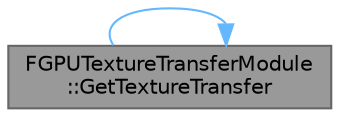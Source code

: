 digraph "FGPUTextureTransferModule::GetTextureTransfer"
{
 // INTERACTIVE_SVG=YES
 // LATEX_PDF_SIZE
  bgcolor="transparent";
  edge [fontname=Helvetica,fontsize=10,labelfontname=Helvetica,labelfontsize=10];
  node [fontname=Helvetica,fontsize=10,shape=box,height=0.2,width=0.4];
  rankdir="LR";
  Node1 [id="Node000001",label="FGPUTextureTransferModule\l::GetTextureTransfer",height=0.2,width=0.4,color="gray40", fillcolor="grey60", style="filled", fontcolor="black",tooltip="Get a texture transfer object that acts as a layer above the DVP library."];
  Node1 -> Node1 [id="edge1_Node000001_Node000001",color="steelblue1",style="solid",tooltip=" "];
}
